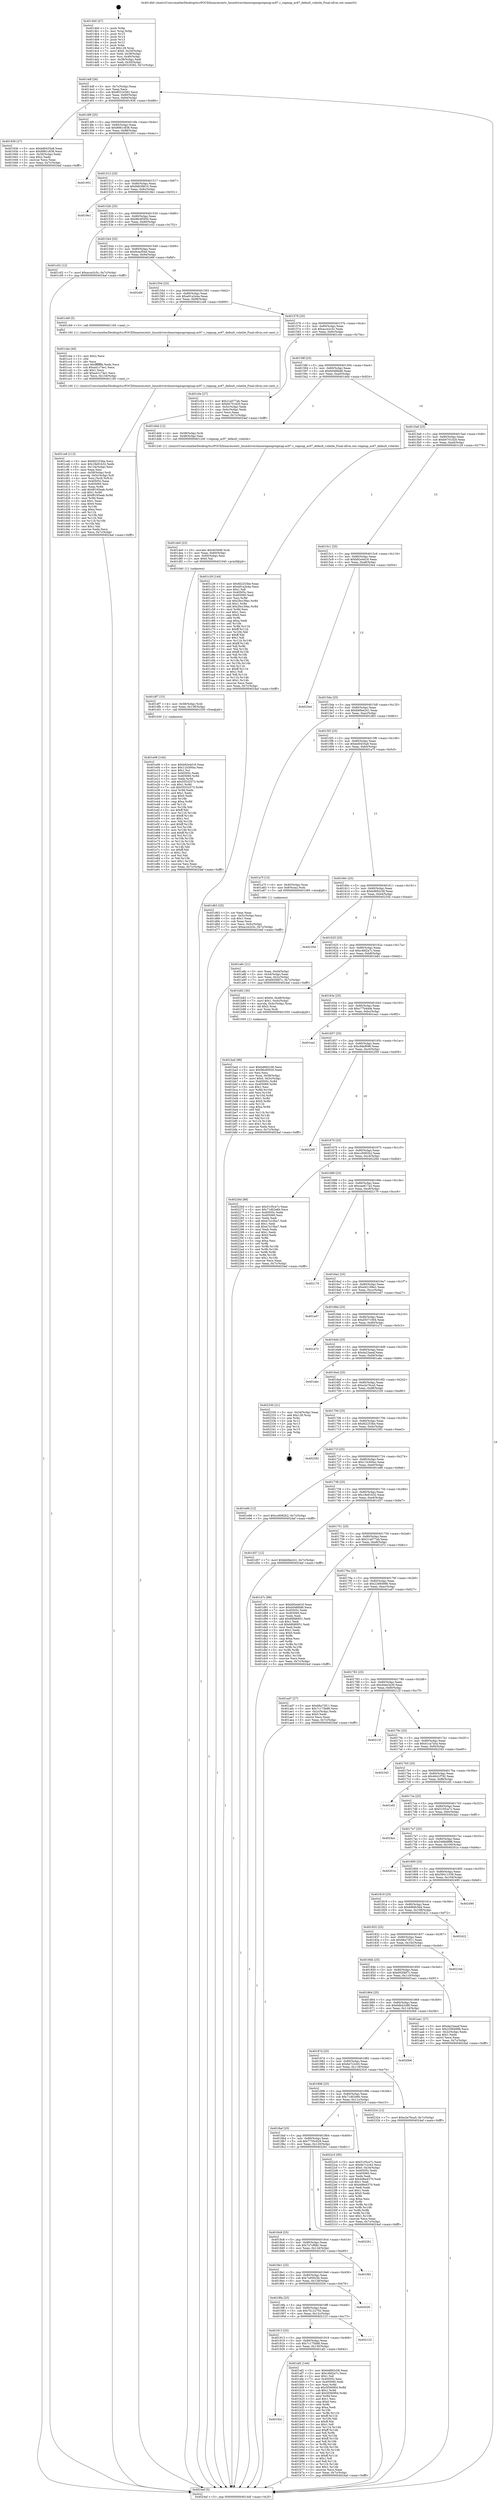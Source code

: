 digraph "0x4014b0" {
  label = "0x4014b0 (/mnt/c/Users/mathe/Desktop/tcc/POCII/binaries/extr_linuxdriversbaseregmapregmap-ac97.c_regmap_ac97_default_volatile_Final-ollvm.out::main(0))"
  labelloc = "t"
  node[shape=record]

  Entry [label="",width=0.3,height=0.3,shape=circle,fillcolor=black,style=filled]
  "0x4014df" [label="{
     0x4014df [26]\l
     | [instrs]\l
     &nbsp;&nbsp;0x4014df \<+3\>: mov -0x7c(%rbp),%eax\l
     &nbsp;&nbsp;0x4014e2 \<+2\>: mov %eax,%ecx\l
     &nbsp;&nbsp;0x4014e4 \<+6\>: sub $0x80316382,%ecx\l
     &nbsp;&nbsp;0x4014ea \<+3\>: mov %eax,-0x80(%rbp)\l
     &nbsp;&nbsp;0x4014ed \<+6\>: mov %ecx,-0x84(%rbp)\l
     &nbsp;&nbsp;0x4014f3 \<+6\>: je 0000000000401936 \<main+0x486\>\l
  }"]
  "0x401936" [label="{
     0x401936 [27]\l
     | [instrs]\l
     &nbsp;&nbsp;0x401936 \<+5\>: mov $0xbd0435a8,%eax\l
     &nbsp;&nbsp;0x40193b \<+5\>: mov $0x8981c838,%ecx\l
     &nbsp;&nbsp;0x401940 \<+3\>: mov -0x30(%rbp),%edx\l
     &nbsp;&nbsp;0x401943 \<+3\>: cmp $0x2,%edx\l
     &nbsp;&nbsp;0x401946 \<+3\>: cmovne %ecx,%eax\l
     &nbsp;&nbsp;0x401949 \<+3\>: mov %eax,-0x7c(%rbp)\l
     &nbsp;&nbsp;0x40194c \<+5\>: jmp 00000000004024af \<main+0xfff\>\l
  }"]
  "0x4014f9" [label="{
     0x4014f9 [25]\l
     | [instrs]\l
     &nbsp;&nbsp;0x4014f9 \<+5\>: jmp 00000000004014fe \<main+0x4e\>\l
     &nbsp;&nbsp;0x4014fe \<+3\>: mov -0x80(%rbp),%eax\l
     &nbsp;&nbsp;0x401501 \<+5\>: sub $0x8981c838,%eax\l
     &nbsp;&nbsp;0x401506 \<+6\>: mov %eax,-0x88(%rbp)\l
     &nbsp;&nbsp;0x40150c \<+6\>: je 0000000000401951 \<main+0x4a1\>\l
  }"]
  "0x4024af" [label="{
     0x4024af [5]\l
     | [instrs]\l
     &nbsp;&nbsp;0x4024af \<+5\>: jmp 00000000004014df \<main+0x2f\>\l
  }"]
  "0x4014b0" [label="{
     0x4014b0 [47]\l
     | [instrs]\l
     &nbsp;&nbsp;0x4014b0 \<+1\>: push %rbp\l
     &nbsp;&nbsp;0x4014b1 \<+3\>: mov %rsp,%rbp\l
     &nbsp;&nbsp;0x4014b4 \<+2\>: push %r15\l
     &nbsp;&nbsp;0x4014b6 \<+2\>: push %r14\l
     &nbsp;&nbsp;0x4014b8 \<+2\>: push %r13\l
     &nbsp;&nbsp;0x4014ba \<+2\>: push %r12\l
     &nbsp;&nbsp;0x4014bc \<+1\>: push %rbx\l
     &nbsp;&nbsp;0x4014bd \<+7\>: sub $0x128,%rsp\l
     &nbsp;&nbsp;0x4014c4 \<+7\>: movl $0x0,-0x34(%rbp)\l
     &nbsp;&nbsp;0x4014cb \<+3\>: mov %edi,-0x38(%rbp)\l
     &nbsp;&nbsp;0x4014ce \<+4\>: mov %rsi,-0x40(%rbp)\l
     &nbsp;&nbsp;0x4014d2 \<+3\>: mov -0x38(%rbp),%edi\l
     &nbsp;&nbsp;0x4014d5 \<+3\>: mov %edi,-0x30(%rbp)\l
     &nbsp;&nbsp;0x4014d8 \<+7\>: movl $0x80316382,-0x7c(%rbp)\l
  }"]
  Exit [label="",width=0.3,height=0.3,shape=circle,fillcolor=black,style=filled,peripheries=2]
  "0x401951" [label="{
     0x401951\l
  }", style=dashed]
  "0x401512" [label="{
     0x401512 [25]\l
     | [instrs]\l
     &nbsp;&nbsp;0x401512 \<+5\>: jmp 0000000000401517 \<main+0x67\>\l
     &nbsp;&nbsp;0x401517 \<+3\>: mov -0x80(%rbp),%eax\l
     &nbsp;&nbsp;0x40151a \<+5\>: sub $0x8db38610,%eax\l
     &nbsp;&nbsp;0x40151f \<+6\>: mov %eax,-0x8c(%rbp)\l
     &nbsp;&nbsp;0x401525 \<+6\>: je 00000000004019e1 \<main+0x531\>\l
  }"]
  "0x401e06" [label="{
     0x401e06 [144]\l
     | [instrs]\l
     &nbsp;&nbsp;0x401e06 \<+5\>: mov $0xb92e4d16,%eax\l
     &nbsp;&nbsp;0x401e0b \<+5\>: mov $0x11b300ac,%esi\l
     &nbsp;&nbsp;0x401e10 \<+2\>: mov $0x1,%cl\l
     &nbsp;&nbsp;0x401e12 \<+7\>: mov 0x40505c,%edx\l
     &nbsp;&nbsp;0x401e19 \<+8\>: mov 0x405060,%r8d\l
     &nbsp;&nbsp;0x401e21 \<+3\>: mov %edx,%r9d\l
     &nbsp;&nbsp;0x401e24 \<+7\>: add $0x55532573,%r9d\l
     &nbsp;&nbsp;0x401e2b \<+4\>: sub $0x1,%r9d\l
     &nbsp;&nbsp;0x401e2f \<+7\>: sub $0x55532573,%r9d\l
     &nbsp;&nbsp;0x401e36 \<+4\>: imul %r9d,%edx\l
     &nbsp;&nbsp;0x401e3a \<+3\>: and $0x1,%edx\l
     &nbsp;&nbsp;0x401e3d \<+3\>: cmp $0x0,%edx\l
     &nbsp;&nbsp;0x401e40 \<+4\>: sete %r10b\l
     &nbsp;&nbsp;0x401e44 \<+4\>: cmp $0xa,%r8d\l
     &nbsp;&nbsp;0x401e48 \<+4\>: setl %r11b\l
     &nbsp;&nbsp;0x401e4c \<+3\>: mov %r10b,%bl\l
     &nbsp;&nbsp;0x401e4f \<+3\>: xor $0xff,%bl\l
     &nbsp;&nbsp;0x401e52 \<+3\>: mov %r11b,%r14b\l
     &nbsp;&nbsp;0x401e55 \<+4\>: xor $0xff,%r14b\l
     &nbsp;&nbsp;0x401e59 \<+3\>: xor $0x1,%cl\l
     &nbsp;&nbsp;0x401e5c \<+3\>: mov %bl,%r15b\l
     &nbsp;&nbsp;0x401e5f \<+4\>: and $0xff,%r15b\l
     &nbsp;&nbsp;0x401e63 \<+3\>: and %cl,%r10b\l
     &nbsp;&nbsp;0x401e66 \<+3\>: mov %r14b,%r12b\l
     &nbsp;&nbsp;0x401e69 \<+4\>: and $0xff,%r12b\l
     &nbsp;&nbsp;0x401e6d \<+3\>: and %cl,%r11b\l
     &nbsp;&nbsp;0x401e70 \<+3\>: or %r10b,%r15b\l
     &nbsp;&nbsp;0x401e73 \<+3\>: or %r11b,%r12b\l
     &nbsp;&nbsp;0x401e76 \<+3\>: xor %r12b,%r15b\l
     &nbsp;&nbsp;0x401e79 \<+3\>: or %r14b,%bl\l
     &nbsp;&nbsp;0x401e7c \<+3\>: xor $0xff,%bl\l
     &nbsp;&nbsp;0x401e7f \<+3\>: or $0x1,%cl\l
     &nbsp;&nbsp;0x401e82 \<+2\>: and %cl,%bl\l
     &nbsp;&nbsp;0x401e84 \<+3\>: or %bl,%r15b\l
     &nbsp;&nbsp;0x401e87 \<+4\>: test $0x1,%r15b\l
     &nbsp;&nbsp;0x401e8b \<+3\>: cmovne %esi,%eax\l
     &nbsp;&nbsp;0x401e8e \<+3\>: mov %eax,-0x7c(%rbp)\l
     &nbsp;&nbsp;0x401e91 \<+5\>: jmp 00000000004024af \<main+0xfff\>\l
  }"]
  "0x4019e1" [label="{
     0x4019e1\l
  }", style=dashed]
  "0x40152b" [label="{
     0x40152b [25]\l
     | [instrs]\l
     &nbsp;&nbsp;0x40152b \<+5\>: jmp 0000000000401530 \<main+0x80\>\l
     &nbsp;&nbsp;0x401530 \<+3\>: mov -0x80(%rbp),%eax\l
     &nbsp;&nbsp;0x401533 \<+5\>: sub $0x96c85930,%eax\l
     &nbsp;&nbsp;0x401538 \<+6\>: mov %eax,-0x90(%rbp)\l
     &nbsp;&nbsp;0x40153e \<+6\>: je 0000000000401c02 \<main+0x752\>\l
  }"]
  "0x401df7" [label="{
     0x401df7 [15]\l
     | [instrs]\l
     &nbsp;&nbsp;0x401df7 \<+4\>: mov -0x58(%rbp),%rdi\l
     &nbsp;&nbsp;0x401dfb \<+6\>: mov %eax,-0x138(%rbp)\l
     &nbsp;&nbsp;0x401e01 \<+5\>: call 0000000000401030 \<free@plt\>\l
     | [calls]\l
     &nbsp;&nbsp;0x401030 \{1\} (unknown)\l
  }"]
  "0x401c02" [label="{
     0x401c02 [12]\l
     | [instrs]\l
     &nbsp;&nbsp;0x401c02 \<+7\>: movl $0xacce2c5c,-0x7c(%rbp)\l
     &nbsp;&nbsp;0x401c09 \<+5\>: jmp 00000000004024af \<main+0xfff\>\l
  }"]
  "0x401544" [label="{
     0x401544 [25]\l
     | [instrs]\l
     &nbsp;&nbsp;0x401544 \<+5\>: jmp 0000000000401549 \<main+0x99\>\l
     &nbsp;&nbsp;0x401549 \<+3\>: mov -0x80(%rbp),%eax\l
     &nbsp;&nbsp;0x40154c \<+5\>: sub $0x9cecf54d,%eax\l
     &nbsp;&nbsp;0x401551 \<+6\>: mov %eax,-0x94(%rbp)\l
     &nbsp;&nbsp;0x401557 \<+6\>: je 000000000040246f \<main+0xfbf\>\l
  }"]
  "0x401de0" [label="{
     0x401de0 [23]\l
     | [instrs]\l
     &nbsp;&nbsp;0x401de0 \<+10\>: movabs $0x4030d6,%rdi\l
     &nbsp;&nbsp;0x401dea \<+3\>: mov %eax,-0x60(%rbp)\l
     &nbsp;&nbsp;0x401ded \<+3\>: mov -0x60(%rbp),%esi\l
     &nbsp;&nbsp;0x401df0 \<+2\>: mov $0x0,%al\l
     &nbsp;&nbsp;0x401df2 \<+5\>: call 0000000000401040 \<printf@plt\>\l
     | [calls]\l
     &nbsp;&nbsp;0x401040 \{1\} (unknown)\l
  }"]
  "0x40246f" [label="{
     0x40246f\l
  }", style=dashed]
  "0x40155d" [label="{
     0x40155d [25]\l
     | [instrs]\l
     &nbsp;&nbsp;0x40155d \<+5\>: jmp 0000000000401562 \<main+0xb2\>\l
     &nbsp;&nbsp;0x401562 \<+3\>: mov -0x80(%rbp),%eax\l
     &nbsp;&nbsp;0x401565 \<+5\>: sub $0xa91a2e4a,%eax\l
     &nbsp;&nbsp;0x40156a \<+6\>: mov %eax,-0x98(%rbp)\l
     &nbsp;&nbsp;0x401570 \<+6\>: je 0000000000401cb9 \<main+0x809\>\l
  }"]
  "0x401ce6" [label="{
     0x401ce6 [113]\l
     | [instrs]\l
     &nbsp;&nbsp;0x401ce6 \<+5\>: mov $0xfd2253be,%ecx\l
     &nbsp;&nbsp;0x401ceb \<+5\>: mov $0x18e91b32,%edx\l
     &nbsp;&nbsp;0x401cf0 \<+6\>: mov -0x134(%rbp),%esi\l
     &nbsp;&nbsp;0x401cf6 \<+3\>: imul %eax,%esi\l
     &nbsp;&nbsp;0x401cf9 \<+4\>: mov -0x58(%rbp),%rdi\l
     &nbsp;&nbsp;0x401cfd \<+4\>: movslq -0x5c(%rbp),%r8\l
     &nbsp;&nbsp;0x401d01 \<+4\>: mov %esi,(%rdi,%r8,4)\l
     &nbsp;&nbsp;0x401d05 \<+7\>: mov 0x40505c,%eax\l
     &nbsp;&nbsp;0x401d0c \<+7\>: mov 0x405060,%esi\l
     &nbsp;&nbsp;0x401d13 \<+3\>: mov %eax,%r9d\l
     &nbsp;&nbsp;0x401d16 \<+7\>: add $0xf6165eab,%r9d\l
     &nbsp;&nbsp;0x401d1d \<+4\>: sub $0x1,%r9d\l
     &nbsp;&nbsp;0x401d21 \<+7\>: sub $0xf6165eab,%r9d\l
     &nbsp;&nbsp;0x401d28 \<+4\>: imul %r9d,%eax\l
     &nbsp;&nbsp;0x401d2c \<+3\>: and $0x1,%eax\l
     &nbsp;&nbsp;0x401d2f \<+3\>: cmp $0x0,%eax\l
     &nbsp;&nbsp;0x401d32 \<+4\>: sete %r10b\l
     &nbsp;&nbsp;0x401d36 \<+3\>: cmp $0xa,%esi\l
     &nbsp;&nbsp;0x401d39 \<+4\>: setl %r11b\l
     &nbsp;&nbsp;0x401d3d \<+3\>: mov %r10b,%bl\l
     &nbsp;&nbsp;0x401d40 \<+3\>: and %r11b,%bl\l
     &nbsp;&nbsp;0x401d43 \<+3\>: xor %r11b,%r10b\l
     &nbsp;&nbsp;0x401d46 \<+3\>: or %r10b,%bl\l
     &nbsp;&nbsp;0x401d49 \<+3\>: test $0x1,%bl\l
     &nbsp;&nbsp;0x401d4c \<+3\>: cmovne %edx,%ecx\l
     &nbsp;&nbsp;0x401d4f \<+3\>: mov %ecx,-0x7c(%rbp)\l
     &nbsp;&nbsp;0x401d52 \<+5\>: jmp 00000000004024af \<main+0xfff\>\l
  }"]
  "0x401cb9" [label="{
     0x401cb9 [5]\l
     | [instrs]\l
     &nbsp;&nbsp;0x401cb9 \<+5\>: call 0000000000401160 \<next_i\>\l
     | [calls]\l
     &nbsp;&nbsp;0x401160 \{1\} (/mnt/c/Users/mathe/Desktop/tcc/POCII/binaries/extr_linuxdriversbaseregmapregmap-ac97.c_regmap_ac97_default_volatile_Final-ollvm.out::next_i)\l
  }"]
  "0x401576" [label="{
     0x401576 [25]\l
     | [instrs]\l
     &nbsp;&nbsp;0x401576 \<+5\>: jmp 000000000040157b \<main+0xcb\>\l
     &nbsp;&nbsp;0x40157b \<+3\>: mov -0x80(%rbp),%eax\l
     &nbsp;&nbsp;0x40157e \<+5\>: sub $0xacce2c5c,%eax\l
     &nbsp;&nbsp;0x401583 \<+6\>: mov %eax,-0x9c(%rbp)\l
     &nbsp;&nbsp;0x401589 \<+6\>: je 0000000000401c0e \<main+0x75e\>\l
  }"]
  "0x401cbe" [label="{
     0x401cbe [40]\l
     | [instrs]\l
     &nbsp;&nbsp;0x401cbe \<+5\>: mov $0x2,%ecx\l
     &nbsp;&nbsp;0x401cc3 \<+1\>: cltd\l
     &nbsp;&nbsp;0x401cc4 \<+2\>: idiv %ecx\l
     &nbsp;&nbsp;0x401cc6 \<+6\>: imul $0xfffffffe,%edx,%ecx\l
     &nbsp;&nbsp;0x401ccc \<+6\>: sub $0xa41c74e1,%ecx\l
     &nbsp;&nbsp;0x401cd2 \<+3\>: add $0x1,%ecx\l
     &nbsp;&nbsp;0x401cd5 \<+6\>: add $0xa41c74e1,%ecx\l
     &nbsp;&nbsp;0x401cdb \<+6\>: mov %ecx,-0x134(%rbp)\l
     &nbsp;&nbsp;0x401ce1 \<+5\>: call 0000000000401160 \<next_i\>\l
     | [calls]\l
     &nbsp;&nbsp;0x401160 \{1\} (/mnt/c/Users/mathe/Desktop/tcc/POCII/binaries/extr_linuxdriversbaseregmapregmap-ac97.c_regmap_ac97_default_volatile_Final-ollvm.out::next_i)\l
  }"]
  "0x401c0e" [label="{
     0x401c0e [27]\l
     | [instrs]\l
     &nbsp;&nbsp;0x401c0e \<+5\>: mov $0x21a077ab,%eax\l
     &nbsp;&nbsp;0x401c13 \<+5\>: mov $0xb6701d20,%ecx\l
     &nbsp;&nbsp;0x401c18 \<+3\>: mov -0x5c(%rbp),%edx\l
     &nbsp;&nbsp;0x401c1b \<+3\>: cmp -0x4c(%rbp),%edx\l
     &nbsp;&nbsp;0x401c1e \<+3\>: cmovl %ecx,%eax\l
     &nbsp;&nbsp;0x401c21 \<+3\>: mov %eax,-0x7c(%rbp)\l
     &nbsp;&nbsp;0x401c24 \<+5\>: jmp 00000000004024af \<main+0xfff\>\l
  }"]
  "0x40158f" [label="{
     0x40158f [25]\l
     | [instrs]\l
     &nbsp;&nbsp;0x40158f \<+5\>: jmp 0000000000401594 \<main+0xe4\>\l
     &nbsp;&nbsp;0x401594 \<+3\>: mov -0x80(%rbp),%eax\l
     &nbsp;&nbsp;0x401597 \<+5\>: sub $0xb048fdd6,%eax\l
     &nbsp;&nbsp;0x40159c \<+6\>: mov %eax,-0xa0(%rbp)\l
     &nbsp;&nbsp;0x4015a2 \<+6\>: je 0000000000401dd4 \<main+0x924\>\l
  }"]
  "0x401ba0" [label="{
     0x401ba0 [98]\l
     | [instrs]\l
     &nbsp;&nbsp;0x401ba0 \<+5\>: mov $0xbd692c58,%ecx\l
     &nbsp;&nbsp;0x401ba5 \<+5\>: mov $0x96c85930,%edx\l
     &nbsp;&nbsp;0x401baa \<+2\>: xor %esi,%esi\l
     &nbsp;&nbsp;0x401bac \<+4\>: mov %rax,-0x58(%rbp)\l
     &nbsp;&nbsp;0x401bb0 \<+7\>: movl $0x0,-0x5c(%rbp)\l
     &nbsp;&nbsp;0x401bb7 \<+8\>: mov 0x40505c,%r8d\l
     &nbsp;&nbsp;0x401bbf \<+8\>: mov 0x405060,%r9d\l
     &nbsp;&nbsp;0x401bc7 \<+3\>: sub $0x1,%esi\l
     &nbsp;&nbsp;0x401bca \<+3\>: mov %r8d,%r10d\l
     &nbsp;&nbsp;0x401bcd \<+3\>: add %esi,%r10d\l
     &nbsp;&nbsp;0x401bd0 \<+4\>: imul %r10d,%r8d\l
     &nbsp;&nbsp;0x401bd4 \<+4\>: and $0x1,%r8d\l
     &nbsp;&nbsp;0x401bd8 \<+4\>: cmp $0x0,%r8d\l
     &nbsp;&nbsp;0x401bdc \<+4\>: sete %r11b\l
     &nbsp;&nbsp;0x401be0 \<+4\>: cmp $0xa,%r9d\l
     &nbsp;&nbsp;0x401be4 \<+3\>: setl %bl\l
     &nbsp;&nbsp;0x401be7 \<+3\>: mov %r11b,%r14b\l
     &nbsp;&nbsp;0x401bea \<+3\>: and %bl,%r14b\l
     &nbsp;&nbsp;0x401bed \<+3\>: xor %bl,%r11b\l
     &nbsp;&nbsp;0x401bf0 \<+3\>: or %r11b,%r14b\l
     &nbsp;&nbsp;0x401bf3 \<+4\>: test $0x1,%r14b\l
     &nbsp;&nbsp;0x401bf7 \<+3\>: cmovne %edx,%ecx\l
     &nbsp;&nbsp;0x401bfa \<+3\>: mov %ecx,-0x7c(%rbp)\l
     &nbsp;&nbsp;0x401bfd \<+5\>: jmp 00000000004024af \<main+0xfff\>\l
  }"]
  "0x401dd4" [label="{
     0x401dd4 [12]\l
     | [instrs]\l
     &nbsp;&nbsp;0x401dd4 \<+4\>: mov -0x58(%rbp),%rdi\l
     &nbsp;&nbsp;0x401dd8 \<+3\>: mov -0x48(%rbp),%esi\l
     &nbsp;&nbsp;0x401ddb \<+5\>: call 0000000000401240 \<regmap_ac97_default_volatile\>\l
     | [calls]\l
     &nbsp;&nbsp;0x401240 \{1\} (/mnt/c/Users/mathe/Desktop/tcc/POCII/binaries/extr_linuxdriversbaseregmapregmap-ac97.c_regmap_ac97_default_volatile_Final-ollvm.out::regmap_ac97_default_volatile)\l
  }"]
  "0x4015a8" [label="{
     0x4015a8 [25]\l
     | [instrs]\l
     &nbsp;&nbsp;0x4015a8 \<+5\>: jmp 00000000004015ad \<main+0xfd\>\l
     &nbsp;&nbsp;0x4015ad \<+3\>: mov -0x80(%rbp),%eax\l
     &nbsp;&nbsp;0x4015b0 \<+5\>: sub $0xb6701d20,%eax\l
     &nbsp;&nbsp;0x4015b5 \<+6\>: mov %eax,-0xa4(%rbp)\l
     &nbsp;&nbsp;0x4015bb \<+6\>: je 0000000000401c29 \<main+0x779\>\l
  }"]
  "0x40192c" [label="{
     0x40192c\l
  }", style=dashed]
  "0x401c29" [label="{
     0x401c29 [144]\l
     | [instrs]\l
     &nbsp;&nbsp;0x401c29 \<+5\>: mov $0xfd2253be,%eax\l
     &nbsp;&nbsp;0x401c2e \<+5\>: mov $0xa91a2e4a,%ecx\l
     &nbsp;&nbsp;0x401c33 \<+2\>: mov $0x1,%dl\l
     &nbsp;&nbsp;0x401c35 \<+7\>: mov 0x40505c,%esi\l
     &nbsp;&nbsp;0x401c3c \<+7\>: mov 0x405060,%edi\l
     &nbsp;&nbsp;0x401c43 \<+3\>: mov %esi,%r8d\l
     &nbsp;&nbsp;0x401c46 \<+7\>: sub $0x29cc39ac,%r8d\l
     &nbsp;&nbsp;0x401c4d \<+4\>: sub $0x1,%r8d\l
     &nbsp;&nbsp;0x401c51 \<+7\>: add $0x29cc39ac,%r8d\l
     &nbsp;&nbsp;0x401c58 \<+4\>: imul %r8d,%esi\l
     &nbsp;&nbsp;0x401c5c \<+3\>: and $0x1,%esi\l
     &nbsp;&nbsp;0x401c5f \<+3\>: cmp $0x0,%esi\l
     &nbsp;&nbsp;0x401c62 \<+4\>: sete %r9b\l
     &nbsp;&nbsp;0x401c66 \<+3\>: cmp $0xa,%edi\l
     &nbsp;&nbsp;0x401c69 \<+4\>: setl %r10b\l
     &nbsp;&nbsp;0x401c6d \<+3\>: mov %r9b,%r11b\l
     &nbsp;&nbsp;0x401c70 \<+4\>: xor $0xff,%r11b\l
     &nbsp;&nbsp;0x401c74 \<+3\>: mov %r10b,%bl\l
     &nbsp;&nbsp;0x401c77 \<+3\>: xor $0xff,%bl\l
     &nbsp;&nbsp;0x401c7a \<+3\>: xor $0x1,%dl\l
     &nbsp;&nbsp;0x401c7d \<+3\>: mov %r11b,%r14b\l
     &nbsp;&nbsp;0x401c80 \<+4\>: and $0xff,%r14b\l
     &nbsp;&nbsp;0x401c84 \<+3\>: and %dl,%r9b\l
     &nbsp;&nbsp;0x401c87 \<+3\>: mov %bl,%r15b\l
     &nbsp;&nbsp;0x401c8a \<+4\>: and $0xff,%r15b\l
     &nbsp;&nbsp;0x401c8e \<+3\>: and %dl,%r10b\l
     &nbsp;&nbsp;0x401c91 \<+3\>: or %r9b,%r14b\l
     &nbsp;&nbsp;0x401c94 \<+3\>: or %r10b,%r15b\l
     &nbsp;&nbsp;0x401c97 \<+3\>: xor %r15b,%r14b\l
     &nbsp;&nbsp;0x401c9a \<+3\>: or %bl,%r11b\l
     &nbsp;&nbsp;0x401c9d \<+4\>: xor $0xff,%r11b\l
     &nbsp;&nbsp;0x401ca1 \<+3\>: or $0x1,%dl\l
     &nbsp;&nbsp;0x401ca4 \<+3\>: and %dl,%r11b\l
     &nbsp;&nbsp;0x401ca7 \<+3\>: or %r11b,%r14b\l
     &nbsp;&nbsp;0x401caa \<+4\>: test $0x1,%r14b\l
     &nbsp;&nbsp;0x401cae \<+3\>: cmovne %ecx,%eax\l
     &nbsp;&nbsp;0x401cb1 \<+3\>: mov %eax,-0x7c(%rbp)\l
     &nbsp;&nbsp;0x401cb4 \<+5\>: jmp 00000000004024af \<main+0xfff\>\l
  }"]
  "0x4015c1" [label="{
     0x4015c1 [25]\l
     | [instrs]\l
     &nbsp;&nbsp;0x4015c1 \<+5\>: jmp 00000000004015c6 \<main+0x116\>\l
     &nbsp;&nbsp;0x4015c6 \<+3\>: mov -0x80(%rbp),%eax\l
     &nbsp;&nbsp;0x4015c9 \<+5\>: sub $0xb92e4d16,%eax\l
     &nbsp;&nbsp;0x4015ce \<+6\>: mov %eax,-0xa8(%rbp)\l
     &nbsp;&nbsp;0x4015d4 \<+6\>: je 00000000004023e4 \<main+0xf34\>\l
  }"]
  "0x401af2" [label="{
     0x401af2 [144]\l
     | [instrs]\l
     &nbsp;&nbsp;0x401af2 \<+5\>: mov $0xbd692c58,%eax\l
     &nbsp;&nbsp;0x401af7 \<+5\>: mov $0xc4fd2a7c,%ecx\l
     &nbsp;&nbsp;0x401afc \<+2\>: mov $0x1,%dl\l
     &nbsp;&nbsp;0x401afe \<+7\>: mov 0x40505c,%esi\l
     &nbsp;&nbsp;0x401b05 \<+7\>: mov 0x405060,%edi\l
     &nbsp;&nbsp;0x401b0c \<+3\>: mov %esi,%r8d\l
     &nbsp;&nbsp;0x401b0f \<+7\>: sub $0x5f360f04,%r8d\l
     &nbsp;&nbsp;0x401b16 \<+4\>: sub $0x1,%r8d\l
     &nbsp;&nbsp;0x401b1a \<+7\>: add $0x5f360f04,%r8d\l
     &nbsp;&nbsp;0x401b21 \<+4\>: imul %r8d,%esi\l
     &nbsp;&nbsp;0x401b25 \<+3\>: and $0x1,%esi\l
     &nbsp;&nbsp;0x401b28 \<+3\>: cmp $0x0,%esi\l
     &nbsp;&nbsp;0x401b2b \<+4\>: sete %r9b\l
     &nbsp;&nbsp;0x401b2f \<+3\>: cmp $0xa,%edi\l
     &nbsp;&nbsp;0x401b32 \<+4\>: setl %r10b\l
     &nbsp;&nbsp;0x401b36 \<+3\>: mov %r9b,%r11b\l
     &nbsp;&nbsp;0x401b39 \<+4\>: xor $0xff,%r11b\l
     &nbsp;&nbsp;0x401b3d \<+3\>: mov %r10b,%bl\l
     &nbsp;&nbsp;0x401b40 \<+3\>: xor $0xff,%bl\l
     &nbsp;&nbsp;0x401b43 \<+3\>: xor $0x1,%dl\l
     &nbsp;&nbsp;0x401b46 \<+3\>: mov %r11b,%r14b\l
     &nbsp;&nbsp;0x401b49 \<+4\>: and $0xff,%r14b\l
     &nbsp;&nbsp;0x401b4d \<+3\>: and %dl,%r9b\l
     &nbsp;&nbsp;0x401b50 \<+3\>: mov %bl,%r15b\l
     &nbsp;&nbsp;0x401b53 \<+4\>: and $0xff,%r15b\l
     &nbsp;&nbsp;0x401b57 \<+3\>: and %dl,%r10b\l
     &nbsp;&nbsp;0x401b5a \<+3\>: or %r9b,%r14b\l
     &nbsp;&nbsp;0x401b5d \<+3\>: or %r10b,%r15b\l
     &nbsp;&nbsp;0x401b60 \<+3\>: xor %r15b,%r14b\l
     &nbsp;&nbsp;0x401b63 \<+3\>: or %bl,%r11b\l
     &nbsp;&nbsp;0x401b66 \<+4\>: xor $0xff,%r11b\l
     &nbsp;&nbsp;0x401b6a \<+3\>: or $0x1,%dl\l
     &nbsp;&nbsp;0x401b6d \<+3\>: and %dl,%r11b\l
     &nbsp;&nbsp;0x401b70 \<+3\>: or %r11b,%r14b\l
     &nbsp;&nbsp;0x401b73 \<+4\>: test $0x1,%r14b\l
     &nbsp;&nbsp;0x401b77 \<+3\>: cmovne %ecx,%eax\l
     &nbsp;&nbsp;0x401b7a \<+3\>: mov %eax,-0x7c(%rbp)\l
     &nbsp;&nbsp;0x401b7d \<+5\>: jmp 00000000004024af \<main+0xfff\>\l
  }"]
  "0x4023e4" [label="{
     0x4023e4\l
  }", style=dashed]
  "0x4015da" [label="{
     0x4015da [25]\l
     | [instrs]\l
     &nbsp;&nbsp;0x4015da \<+5\>: jmp 00000000004015df \<main+0x12f\>\l
     &nbsp;&nbsp;0x4015df \<+3\>: mov -0x80(%rbp),%eax\l
     &nbsp;&nbsp;0x4015e2 \<+5\>: sub $0xbb0be241,%eax\l
     &nbsp;&nbsp;0x4015e7 \<+6\>: mov %eax,-0xac(%rbp)\l
     &nbsp;&nbsp;0x4015ed \<+6\>: je 0000000000401d63 \<main+0x8b3\>\l
  }"]
  "0x401913" [label="{
     0x401913 [25]\l
     | [instrs]\l
     &nbsp;&nbsp;0x401913 \<+5\>: jmp 0000000000401918 \<main+0x468\>\l
     &nbsp;&nbsp;0x401918 \<+3\>: mov -0x80(%rbp),%eax\l
     &nbsp;&nbsp;0x40191b \<+5\>: sub $0x7c175b88,%eax\l
     &nbsp;&nbsp;0x401920 \<+6\>: mov %eax,-0x130(%rbp)\l
     &nbsp;&nbsp;0x401926 \<+6\>: je 0000000000401af2 \<main+0x642\>\l
  }"]
  "0x401d63" [label="{
     0x401d63 [25]\l
     | [instrs]\l
     &nbsp;&nbsp;0x401d63 \<+2\>: xor %eax,%eax\l
     &nbsp;&nbsp;0x401d65 \<+3\>: mov -0x5c(%rbp),%ecx\l
     &nbsp;&nbsp;0x401d68 \<+3\>: sub $0x1,%eax\l
     &nbsp;&nbsp;0x401d6b \<+2\>: sub %eax,%ecx\l
     &nbsp;&nbsp;0x401d6d \<+3\>: mov %ecx,-0x5c(%rbp)\l
     &nbsp;&nbsp;0x401d70 \<+7\>: movl $0xacce2c5c,-0x7c(%rbp)\l
     &nbsp;&nbsp;0x401d77 \<+5\>: jmp 00000000004024af \<main+0xfff\>\l
  }"]
  "0x4015f3" [label="{
     0x4015f3 [25]\l
     | [instrs]\l
     &nbsp;&nbsp;0x4015f3 \<+5\>: jmp 00000000004015f8 \<main+0x148\>\l
     &nbsp;&nbsp;0x4015f8 \<+3\>: mov -0x80(%rbp),%eax\l
     &nbsp;&nbsp;0x4015fb \<+5\>: sub $0xbd0435a8,%eax\l
     &nbsp;&nbsp;0x401600 \<+6\>: mov %eax,-0xb0(%rbp)\l
     &nbsp;&nbsp;0x401606 \<+6\>: je 0000000000401a7f \<main+0x5cf\>\l
  }"]
  "0x402123" [label="{
     0x402123\l
  }", style=dashed]
  "0x401a7f" [label="{
     0x401a7f [13]\l
     | [instrs]\l
     &nbsp;&nbsp;0x401a7f \<+4\>: mov -0x40(%rbp),%rax\l
     &nbsp;&nbsp;0x401a83 \<+4\>: mov 0x8(%rax),%rdi\l
     &nbsp;&nbsp;0x401a87 \<+5\>: call 0000000000401060 \<atoi@plt\>\l
     | [calls]\l
     &nbsp;&nbsp;0x401060 \{1\} (unknown)\l
  }"]
  "0x40160c" [label="{
     0x40160c [25]\l
     | [instrs]\l
     &nbsp;&nbsp;0x40160c \<+5\>: jmp 0000000000401611 \<main+0x161\>\l
     &nbsp;&nbsp;0x401611 \<+3\>: mov -0x80(%rbp),%eax\l
     &nbsp;&nbsp;0x401614 \<+5\>: sub $0xbd692c58,%eax\l
     &nbsp;&nbsp;0x401619 \<+6\>: mov %eax,-0xb4(%rbp)\l
     &nbsp;&nbsp;0x40161f \<+6\>: je 000000000040235d \<main+0xead\>\l
  }"]
  "0x401a8c" [label="{
     0x401a8c [21]\l
     | [instrs]\l
     &nbsp;&nbsp;0x401a8c \<+3\>: mov %eax,-0x44(%rbp)\l
     &nbsp;&nbsp;0x401a8f \<+3\>: mov -0x44(%rbp),%eax\l
     &nbsp;&nbsp;0x401a92 \<+3\>: mov %eax,-0x2c(%rbp)\l
     &nbsp;&nbsp;0x401a95 \<+7\>: movl $0x692f487c,-0x7c(%rbp)\l
     &nbsp;&nbsp;0x401a9c \<+5\>: jmp 00000000004024af \<main+0xfff\>\l
  }"]
  "0x4018fa" [label="{
     0x4018fa [25]\l
     | [instrs]\l
     &nbsp;&nbsp;0x4018fa \<+5\>: jmp 00000000004018ff \<main+0x44f\>\l
     &nbsp;&nbsp;0x4018ff \<+3\>: mov -0x80(%rbp),%eax\l
     &nbsp;&nbsp;0x401902 \<+5\>: sub $0x7b122762,%eax\l
     &nbsp;&nbsp;0x401907 \<+6\>: mov %eax,-0x12c(%rbp)\l
     &nbsp;&nbsp;0x40190d \<+6\>: je 0000000000402123 \<main+0xc73\>\l
  }"]
  "0x40235d" [label="{
     0x40235d\l
  }", style=dashed]
  "0x401625" [label="{
     0x401625 [25]\l
     | [instrs]\l
     &nbsp;&nbsp;0x401625 \<+5\>: jmp 000000000040162a \<main+0x17a\>\l
     &nbsp;&nbsp;0x40162a \<+3\>: mov -0x80(%rbp),%eax\l
     &nbsp;&nbsp;0x40162d \<+5\>: sub $0xc4fd2a7c,%eax\l
     &nbsp;&nbsp;0x401632 \<+6\>: mov %eax,-0xb8(%rbp)\l
     &nbsp;&nbsp;0x401638 \<+6\>: je 0000000000401b82 \<main+0x6d2\>\l
  }"]
  "0x402026" [label="{
     0x402026\l
  }", style=dashed]
  "0x401b82" [label="{
     0x401b82 [30]\l
     | [instrs]\l
     &nbsp;&nbsp;0x401b82 \<+7\>: movl $0x64,-0x48(%rbp)\l
     &nbsp;&nbsp;0x401b89 \<+7\>: movl $0x1,-0x4c(%rbp)\l
     &nbsp;&nbsp;0x401b90 \<+4\>: movslq -0x4c(%rbp),%rax\l
     &nbsp;&nbsp;0x401b94 \<+4\>: shl $0x2,%rax\l
     &nbsp;&nbsp;0x401b98 \<+3\>: mov %rax,%rdi\l
     &nbsp;&nbsp;0x401b9b \<+5\>: call 0000000000401050 \<malloc@plt\>\l
     | [calls]\l
     &nbsp;&nbsp;0x401050 \{1\} (unknown)\l
  }"]
  "0x40163e" [label="{
     0x40163e [25]\l
     | [instrs]\l
     &nbsp;&nbsp;0x40163e \<+5\>: jmp 0000000000401643 \<main+0x193\>\l
     &nbsp;&nbsp;0x401643 \<+3\>: mov -0x80(%rbp),%eax\l
     &nbsp;&nbsp;0x401646 \<+5\>: sub $0xc77b44de,%eax\l
     &nbsp;&nbsp;0x40164b \<+6\>: mov %eax,-0xbc(%rbp)\l
     &nbsp;&nbsp;0x401651 \<+6\>: je 0000000000401ea2 \<main+0x9f2\>\l
  }"]
  "0x4018e1" [label="{
     0x4018e1 [25]\l
     | [instrs]\l
     &nbsp;&nbsp;0x4018e1 \<+5\>: jmp 00000000004018e6 \<main+0x436\>\l
     &nbsp;&nbsp;0x4018e6 \<+3\>: mov -0x80(%rbp),%eax\l
     &nbsp;&nbsp;0x4018e9 \<+5\>: sub $0x7a956c5b,%eax\l
     &nbsp;&nbsp;0x4018ee \<+6\>: mov %eax,-0x128(%rbp)\l
     &nbsp;&nbsp;0x4018f4 \<+6\>: je 0000000000402026 \<main+0xb76\>\l
  }"]
  "0x401ea2" [label="{
     0x401ea2\l
  }", style=dashed]
  "0x401657" [label="{
     0x401657 [25]\l
     | [instrs]\l
     &nbsp;&nbsp;0x401657 \<+5\>: jmp 000000000040165c \<main+0x1ac\>\l
     &nbsp;&nbsp;0x40165c \<+3\>: mov -0x80(%rbp),%eax\l
     &nbsp;&nbsp;0x40165f \<+5\>: sub $0xc9def096,%eax\l
     &nbsp;&nbsp;0x401664 \<+6\>: mov %eax,-0xc0(%rbp)\l
     &nbsp;&nbsp;0x40166a \<+6\>: je 0000000000402209 \<main+0xd59\>\l
  }"]
  "0x401f45" [label="{
     0x401f45\l
  }", style=dashed]
  "0x402209" [label="{
     0x402209\l
  }", style=dashed]
  "0x401670" [label="{
     0x401670 [25]\l
     | [instrs]\l
     &nbsp;&nbsp;0x401670 \<+5\>: jmp 0000000000401675 \<main+0x1c5\>\l
     &nbsp;&nbsp;0x401675 \<+3\>: mov -0x80(%rbp),%eax\l
     &nbsp;&nbsp;0x401678 \<+5\>: sub $0xcc6082b2,%eax\l
     &nbsp;&nbsp;0x40167d \<+6\>: mov %eax,-0xc4(%rbp)\l
     &nbsp;&nbsp;0x401683 \<+6\>: je 000000000040226d \<main+0xdbd\>\l
  }"]
  "0x4018c8" [label="{
     0x4018c8 [25]\l
     | [instrs]\l
     &nbsp;&nbsp;0x4018c8 \<+5\>: jmp 00000000004018cd \<main+0x41d\>\l
     &nbsp;&nbsp;0x4018cd \<+3\>: mov -0x80(%rbp),%eax\l
     &nbsp;&nbsp;0x4018d0 \<+5\>: sub $0x7a7cf68c,%eax\l
     &nbsp;&nbsp;0x4018d5 \<+6\>: mov %eax,-0x124(%rbp)\l
     &nbsp;&nbsp;0x4018db \<+6\>: je 0000000000401f45 \<main+0xa95\>\l
  }"]
  "0x40226d" [label="{
     0x40226d [88]\l
     | [instrs]\l
     &nbsp;&nbsp;0x40226d \<+5\>: mov $0x5105ce7c,%eax\l
     &nbsp;&nbsp;0x402272 \<+5\>: mov $0x71d02e6b,%ecx\l
     &nbsp;&nbsp;0x402277 \<+7\>: mov 0x40505c,%edx\l
     &nbsp;&nbsp;0x40227e \<+7\>: mov 0x405060,%esi\l
     &nbsp;&nbsp;0x402285 \<+2\>: mov %edx,%edi\l
     &nbsp;&nbsp;0x402287 \<+6\>: add $0xe7e10ba7,%edi\l
     &nbsp;&nbsp;0x40228d \<+3\>: sub $0x1,%edi\l
     &nbsp;&nbsp;0x402290 \<+6\>: sub $0xe7e10ba7,%edi\l
     &nbsp;&nbsp;0x402296 \<+3\>: imul %edi,%edx\l
     &nbsp;&nbsp;0x402299 \<+3\>: and $0x1,%edx\l
     &nbsp;&nbsp;0x40229c \<+3\>: cmp $0x0,%edx\l
     &nbsp;&nbsp;0x40229f \<+4\>: sete %r8b\l
     &nbsp;&nbsp;0x4022a3 \<+3\>: cmp $0xa,%esi\l
     &nbsp;&nbsp;0x4022a6 \<+4\>: setl %r9b\l
     &nbsp;&nbsp;0x4022aa \<+3\>: mov %r8b,%r10b\l
     &nbsp;&nbsp;0x4022ad \<+3\>: and %r9b,%r10b\l
     &nbsp;&nbsp;0x4022b0 \<+3\>: xor %r9b,%r8b\l
     &nbsp;&nbsp;0x4022b3 \<+3\>: or %r8b,%r10b\l
     &nbsp;&nbsp;0x4022b6 \<+4\>: test $0x1,%r10b\l
     &nbsp;&nbsp;0x4022ba \<+3\>: cmovne %ecx,%eax\l
     &nbsp;&nbsp;0x4022bd \<+3\>: mov %eax,-0x7c(%rbp)\l
     &nbsp;&nbsp;0x4022c0 \<+5\>: jmp 00000000004024af \<main+0xfff\>\l
  }"]
  "0x401689" [label="{
     0x401689 [25]\l
     | [instrs]\l
     &nbsp;&nbsp;0x401689 \<+5\>: jmp 000000000040168e \<main+0x1de\>\l
     &nbsp;&nbsp;0x40168e \<+3\>: mov -0x80(%rbp),%eax\l
     &nbsp;&nbsp;0x401691 \<+5\>: sub $0xcee917a3,%eax\l
     &nbsp;&nbsp;0x401696 \<+6\>: mov %eax,-0xc8(%rbp)\l
     &nbsp;&nbsp;0x40169c \<+6\>: je 0000000000402179 \<main+0xcc9\>\l
  }"]
  "0x402261" [label="{
     0x402261\l
  }", style=dashed]
  "0x402179" [label="{
     0x402179\l
  }", style=dashed]
  "0x4016a2" [label="{
     0x4016a2 [25]\l
     | [instrs]\l
     &nbsp;&nbsp;0x4016a2 \<+5\>: jmp 00000000004016a7 \<main+0x1f7\>\l
     &nbsp;&nbsp;0x4016a7 \<+3\>: mov -0x80(%rbp),%eax\l
     &nbsp;&nbsp;0x4016aa \<+5\>: sub $0xd42188e1,%eax\l
     &nbsp;&nbsp;0x4016af \<+6\>: mov %eax,-0xcc(%rbp)\l
     &nbsp;&nbsp;0x4016b5 \<+6\>: je 0000000000401ed7 \<main+0xa27\>\l
  }"]
  "0x4018af" [label="{
     0x4018af [25]\l
     | [instrs]\l
     &nbsp;&nbsp;0x4018af \<+5\>: jmp 00000000004018b4 \<main+0x404\>\l
     &nbsp;&nbsp;0x4018b4 \<+3\>: mov -0x80(%rbp),%eax\l
     &nbsp;&nbsp;0x4018b7 \<+5\>: sub $0x7755c629,%eax\l
     &nbsp;&nbsp;0x4018bc \<+6\>: mov %eax,-0x120(%rbp)\l
     &nbsp;&nbsp;0x4018c2 \<+6\>: je 0000000000402261 \<main+0xdb1\>\l
  }"]
  "0x401ed7" [label="{
     0x401ed7\l
  }", style=dashed]
  "0x4016bb" [label="{
     0x4016bb [25]\l
     | [instrs]\l
     &nbsp;&nbsp;0x4016bb \<+5\>: jmp 00000000004016c0 \<main+0x210\>\l
     &nbsp;&nbsp;0x4016c0 \<+3\>: mov -0x80(%rbp),%eax\l
     &nbsp;&nbsp;0x4016c3 \<+5\>: sub $0xd5071004,%eax\l
     &nbsp;&nbsp;0x4016c8 \<+6\>: mov %eax,-0xd0(%rbp)\l
     &nbsp;&nbsp;0x4016ce \<+6\>: je 0000000000401a73 \<main+0x5c3\>\l
  }"]
  "0x4022c5" [label="{
     0x4022c5 [95]\l
     | [instrs]\l
     &nbsp;&nbsp;0x4022c5 \<+5\>: mov $0x5105ce7c,%eax\l
     &nbsp;&nbsp;0x4022ca \<+5\>: mov $0x6e7c2c63,%ecx\l
     &nbsp;&nbsp;0x4022cf \<+7\>: movl $0x0,-0x34(%rbp)\l
     &nbsp;&nbsp;0x4022d6 \<+7\>: mov 0x40505c,%edx\l
     &nbsp;&nbsp;0x4022dd \<+7\>: mov 0x405060,%esi\l
     &nbsp;&nbsp;0x4022e4 \<+2\>: mov %edx,%edi\l
     &nbsp;&nbsp;0x4022e6 \<+6\>: add $0x4d6e4370,%edi\l
     &nbsp;&nbsp;0x4022ec \<+3\>: sub $0x1,%edi\l
     &nbsp;&nbsp;0x4022ef \<+6\>: sub $0x4d6e4370,%edi\l
     &nbsp;&nbsp;0x4022f5 \<+3\>: imul %edi,%edx\l
     &nbsp;&nbsp;0x4022f8 \<+3\>: and $0x1,%edx\l
     &nbsp;&nbsp;0x4022fb \<+3\>: cmp $0x0,%edx\l
     &nbsp;&nbsp;0x4022fe \<+4\>: sete %r8b\l
     &nbsp;&nbsp;0x402302 \<+3\>: cmp $0xa,%esi\l
     &nbsp;&nbsp;0x402305 \<+4\>: setl %r9b\l
     &nbsp;&nbsp;0x402309 \<+3\>: mov %r8b,%r10b\l
     &nbsp;&nbsp;0x40230c \<+3\>: and %r9b,%r10b\l
     &nbsp;&nbsp;0x40230f \<+3\>: xor %r9b,%r8b\l
     &nbsp;&nbsp;0x402312 \<+3\>: or %r8b,%r10b\l
     &nbsp;&nbsp;0x402315 \<+4\>: test $0x1,%r10b\l
     &nbsp;&nbsp;0x402319 \<+3\>: cmovne %ecx,%eax\l
     &nbsp;&nbsp;0x40231c \<+3\>: mov %eax,-0x7c(%rbp)\l
     &nbsp;&nbsp;0x40231f \<+5\>: jmp 00000000004024af \<main+0xfff\>\l
  }"]
  "0x401a73" [label="{
     0x401a73\l
  }", style=dashed]
  "0x4016d4" [label="{
     0x4016d4 [25]\l
     | [instrs]\l
     &nbsp;&nbsp;0x4016d4 \<+5\>: jmp 00000000004016d9 \<main+0x229\>\l
     &nbsp;&nbsp;0x4016d9 \<+3\>: mov -0x80(%rbp),%eax\l
     &nbsp;&nbsp;0x4016dc \<+5\>: sub $0xda23aeaf,%eax\l
     &nbsp;&nbsp;0x4016e1 \<+6\>: mov %eax,-0xd4(%rbp)\l
     &nbsp;&nbsp;0x4016e7 \<+6\>: je 0000000000401abc \<main+0x60c\>\l
  }"]
  "0x401896" [label="{
     0x401896 [25]\l
     | [instrs]\l
     &nbsp;&nbsp;0x401896 \<+5\>: jmp 000000000040189b \<main+0x3eb\>\l
     &nbsp;&nbsp;0x40189b \<+3\>: mov -0x80(%rbp),%eax\l
     &nbsp;&nbsp;0x40189e \<+5\>: sub $0x71d02e6b,%eax\l
     &nbsp;&nbsp;0x4018a3 \<+6\>: mov %eax,-0x11c(%rbp)\l
     &nbsp;&nbsp;0x4018a9 \<+6\>: je 00000000004022c5 \<main+0xe15\>\l
  }"]
  "0x401abc" [label="{
     0x401abc\l
  }", style=dashed]
  "0x4016ed" [label="{
     0x4016ed [25]\l
     | [instrs]\l
     &nbsp;&nbsp;0x4016ed \<+5\>: jmp 00000000004016f2 \<main+0x242\>\l
     &nbsp;&nbsp;0x4016f2 \<+3\>: mov -0x80(%rbp),%eax\l
     &nbsp;&nbsp;0x4016f5 \<+5\>: sub $0xe2e76ca5,%eax\l
     &nbsp;&nbsp;0x4016fa \<+6\>: mov %eax,-0xd8(%rbp)\l
     &nbsp;&nbsp;0x401700 \<+6\>: je 0000000000402330 \<main+0xe80\>\l
  }"]
  "0x402324" [label="{
     0x402324 [12]\l
     | [instrs]\l
     &nbsp;&nbsp;0x402324 \<+7\>: movl $0xe2e76ca5,-0x7c(%rbp)\l
     &nbsp;&nbsp;0x40232b \<+5\>: jmp 00000000004024af \<main+0xfff\>\l
  }"]
  "0x402330" [label="{
     0x402330 [21]\l
     | [instrs]\l
     &nbsp;&nbsp;0x402330 \<+3\>: mov -0x34(%rbp),%eax\l
     &nbsp;&nbsp;0x402333 \<+7\>: add $0x128,%rsp\l
     &nbsp;&nbsp;0x40233a \<+1\>: pop %rbx\l
     &nbsp;&nbsp;0x40233b \<+2\>: pop %r12\l
     &nbsp;&nbsp;0x40233d \<+2\>: pop %r13\l
     &nbsp;&nbsp;0x40233f \<+2\>: pop %r14\l
     &nbsp;&nbsp;0x402341 \<+2\>: pop %r15\l
     &nbsp;&nbsp;0x402343 \<+1\>: pop %rbp\l
     &nbsp;&nbsp;0x402344 \<+1\>: ret\l
  }"]
  "0x401706" [label="{
     0x401706 [25]\l
     | [instrs]\l
     &nbsp;&nbsp;0x401706 \<+5\>: jmp 000000000040170b \<main+0x25b\>\l
     &nbsp;&nbsp;0x40170b \<+3\>: mov -0x80(%rbp),%eax\l
     &nbsp;&nbsp;0x40170e \<+5\>: sub $0xfd2253be,%eax\l
     &nbsp;&nbsp;0x401713 \<+6\>: mov %eax,-0xdc(%rbp)\l
     &nbsp;&nbsp;0x401719 \<+6\>: je 0000000000402392 \<main+0xee2\>\l
  }"]
  "0x40187d" [label="{
     0x40187d [25]\l
     | [instrs]\l
     &nbsp;&nbsp;0x40187d \<+5\>: jmp 0000000000401882 \<main+0x3d2\>\l
     &nbsp;&nbsp;0x401882 \<+3\>: mov -0x80(%rbp),%eax\l
     &nbsp;&nbsp;0x401885 \<+5\>: sub $0x6e7c2c63,%eax\l
     &nbsp;&nbsp;0x40188a \<+6\>: mov %eax,-0x118(%rbp)\l
     &nbsp;&nbsp;0x401890 \<+6\>: je 0000000000402324 \<main+0xe74\>\l
  }"]
  "0x402392" [label="{
     0x402392\l
  }", style=dashed]
  "0x40171f" [label="{
     0x40171f [25]\l
     | [instrs]\l
     &nbsp;&nbsp;0x40171f \<+5\>: jmp 0000000000401724 \<main+0x274\>\l
     &nbsp;&nbsp;0x401724 \<+3\>: mov -0x80(%rbp),%eax\l
     &nbsp;&nbsp;0x401727 \<+5\>: sub $0x11b300ac,%eax\l
     &nbsp;&nbsp;0x40172c \<+6\>: mov %eax,-0xe0(%rbp)\l
     &nbsp;&nbsp;0x401732 \<+6\>: je 0000000000401e96 \<main+0x9e6\>\l
  }"]
  "0x4020b6" [label="{
     0x4020b6\l
  }", style=dashed]
  "0x401e96" [label="{
     0x401e96 [12]\l
     | [instrs]\l
     &nbsp;&nbsp;0x401e96 \<+7\>: movl $0xcc6082b2,-0x7c(%rbp)\l
     &nbsp;&nbsp;0x401e9d \<+5\>: jmp 00000000004024af \<main+0xfff\>\l
  }"]
  "0x401738" [label="{
     0x401738 [25]\l
     | [instrs]\l
     &nbsp;&nbsp;0x401738 \<+5\>: jmp 000000000040173d \<main+0x28d\>\l
     &nbsp;&nbsp;0x40173d \<+3\>: mov -0x80(%rbp),%eax\l
     &nbsp;&nbsp;0x401740 \<+5\>: sub $0x18e91b32,%eax\l
     &nbsp;&nbsp;0x401745 \<+6\>: mov %eax,-0xe4(%rbp)\l
     &nbsp;&nbsp;0x40174b \<+6\>: je 0000000000401d57 \<main+0x8a7\>\l
  }"]
  "0x401864" [label="{
     0x401864 [25]\l
     | [instrs]\l
     &nbsp;&nbsp;0x401864 \<+5\>: jmp 0000000000401869 \<main+0x3b9\>\l
     &nbsp;&nbsp;0x401869 \<+3\>: mov -0x80(%rbp),%eax\l
     &nbsp;&nbsp;0x40186c \<+5\>: sub $0x6db42c88,%eax\l
     &nbsp;&nbsp;0x401871 \<+6\>: mov %eax,-0x114(%rbp)\l
     &nbsp;&nbsp;0x401877 \<+6\>: je 00000000004020b6 \<main+0xc06\>\l
  }"]
  "0x401d57" [label="{
     0x401d57 [12]\l
     | [instrs]\l
     &nbsp;&nbsp;0x401d57 \<+7\>: movl $0xbb0be241,-0x7c(%rbp)\l
     &nbsp;&nbsp;0x401d5e \<+5\>: jmp 00000000004024af \<main+0xfff\>\l
  }"]
  "0x401751" [label="{
     0x401751 [25]\l
     | [instrs]\l
     &nbsp;&nbsp;0x401751 \<+5\>: jmp 0000000000401756 \<main+0x2a6\>\l
     &nbsp;&nbsp;0x401756 \<+3\>: mov -0x80(%rbp),%eax\l
     &nbsp;&nbsp;0x401759 \<+5\>: sub $0x21a077ab,%eax\l
     &nbsp;&nbsp;0x40175e \<+6\>: mov %eax,-0xe8(%rbp)\l
     &nbsp;&nbsp;0x401764 \<+6\>: je 0000000000401d7c \<main+0x8cc\>\l
  }"]
  "0x401aa1" [label="{
     0x401aa1 [27]\l
     | [instrs]\l
     &nbsp;&nbsp;0x401aa1 \<+5\>: mov $0xda23aeaf,%eax\l
     &nbsp;&nbsp;0x401aa6 \<+5\>: mov $0x22684986,%ecx\l
     &nbsp;&nbsp;0x401aab \<+3\>: mov -0x2c(%rbp),%edx\l
     &nbsp;&nbsp;0x401aae \<+3\>: cmp $0x1,%edx\l
     &nbsp;&nbsp;0x401ab1 \<+3\>: cmovl %ecx,%eax\l
     &nbsp;&nbsp;0x401ab4 \<+3\>: mov %eax,-0x7c(%rbp)\l
     &nbsp;&nbsp;0x401ab7 \<+5\>: jmp 00000000004024af \<main+0xfff\>\l
  }"]
  "0x401d7c" [label="{
     0x401d7c [88]\l
     | [instrs]\l
     &nbsp;&nbsp;0x401d7c \<+5\>: mov $0xb92e4d16,%eax\l
     &nbsp;&nbsp;0x401d81 \<+5\>: mov $0xb048fdd6,%ecx\l
     &nbsp;&nbsp;0x401d86 \<+7\>: mov 0x40505c,%edx\l
     &nbsp;&nbsp;0x401d8d \<+7\>: mov 0x405060,%esi\l
     &nbsp;&nbsp;0x401d94 \<+2\>: mov %edx,%edi\l
     &nbsp;&nbsp;0x401d96 \<+6\>: add $0x66fd6951,%edi\l
     &nbsp;&nbsp;0x401d9c \<+3\>: sub $0x1,%edi\l
     &nbsp;&nbsp;0x401d9f \<+6\>: sub $0x66fd6951,%edi\l
     &nbsp;&nbsp;0x401da5 \<+3\>: imul %edi,%edx\l
     &nbsp;&nbsp;0x401da8 \<+3\>: and $0x1,%edx\l
     &nbsp;&nbsp;0x401dab \<+3\>: cmp $0x0,%edx\l
     &nbsp;&nbsp;0x401dae \<+4\>: sete %r8b\l
     &nbsp;&nbsp;0x401db2 \<+3\>: cmp $0xa,%esi\l
     &nbsp;&nbsp;0x401db5 \<+4\>: setl %r9b\l
     &nbsp;&nbsp;0x401db9 \<+3\>: mov %r8b,%r10b\l
     &nbsp;&nbsp;0x401dbc \<+3\>: and %r9b,%r10b\l
     &nbsp;&nbsp;0x401dbf \<+3\>: xor %r9b,%r8b\l
     &nbsp;&nbsp;0x401dc2 \<+3\>: or %r8b,%r10b\l
     &nbsp;&nbsp;0x401dc5 \<+4\>: test $0x1,%r10b\l
     &nbsp;&nbsp;0x401dc9 \<+3\>: cmovne %ecx,%eax\l
     &nbsp;&nbsp;0x401dcc \<+3\>: mov %eax,-0x7c(%rbp)\l
     &nbsp;&nbsp;0x401dcf \<+5\>: jmp 00000000004024af \<main+0xfff\>\l
  }"]
  "0x40176a" [label="{
     0x40176a [25]\l
     | [instrs]\l
     &nbsp;&nbsp;0x40176a \<+5\>: jmp 000000000040176f \<main+0x2bf\>\l
     &nbsp;&nbsp;0x40176f \<+3\>: mov -0x80(%rbp),%eax\l
     &nbsp;&nbsp;0x401772 \<+5\>: sub $0x22684986,%eax\l
     &nbsp;&nbsp;0x401777 \<+6\>: mov %eax,-0xec(%rbp)\l
     &nbsp;&nbsp;0x40177d \<+6\>: je 0000000000401ad7 \<main+0x627\>\l
  }"]
  "0x40184b" [label="{
     0x40184b [25]\l
     | [instrs]\l
     &nbsp;&nbsp;0x40184b \<+5\>: jmp 0000000000401850 \<main+0x3a0\>\l
     &nbsp;&nbsp;0x401850 \<+3\>: mov -0x80(%rbp),%eax\l
     &nbsp;&nbsp;0x401853 \<+5\>: sub $0x692f487c,%eax\l
     &nbsp;&nbsp;0x401858 \<+6\>: mov %eax,-0x110(%rbp)\l
     &nbsp;&nbsp;0x40185e \<+6\>: je 0000000000401aa1 \<main+0x5f1\>\l
  }"]
  "0x401ad7" [label="{
     0x401ad7 [27]\l
     | [instrs]\l
     &nbsp;&nbsp;0x401ad7 \<+5\>: mov $0x68a73f11,%eax\l
     &nbsp;&nbsp;0x401adc \<+5\>: mov $0x7c175b88,%ecx\l
     &nbsp;&nbsp;0x401ae1 \<+3\>: mov -0x2c(%rbp),%edx\l
     &nbsp;&nbsp;0x401ae4 \<+3\>: cmp $0x0,%edx\l
     &nbsp;&nbsp;0x401ae7 \<+3\>: cmove %ecx,%eax\l
     &nbsp;&nbsp;0x401aea \<+3\>: mov %eax,-0x7c(%rbp)\l
     &nbsp;&nbsp;0x401aed \<+5\>: jmp 00000000004024af \<main+0xfff\>\l
  }"]
  "0x401783" [label="{
     0x401783 [25]\l
     | [instrs]\l
     &nbsp;&nbsp;0x401783 \<+5\>: jmp 0000000000401788 \<main+0x2d8\>\l
     &nbsp;&nbsp;0x401788 \<+3\>: mov -0x80(%rbp),%eax\l
     &nbsp;&nbsp;0x40178b \<+5\>: sub $0x40ee3e30,%eax\l
     &nbsp;&nbsp;0x401790 \<+6\>: mov %eax,-0xf0(%rbp)\l
     &nbsp;&nbsp;0x401796 \<+6\>: je 000000000040212f \<main+0xc7f\>\l
  }"]
  "0x40216d" [label="{
     0x40216d\l
  }", style=dashed]
  "0x40212f" [label="{
     0x40212f\l
  }", style=dashed]
  "0x40179c" [label="{
     0x40179c [25]\l
     | [instrs]\l
     &nbsp;&nbsp;0x40179c \<+5\>: jmp 00000000004017a1 \<main+0x2f1\>\l
     &nbsp;&nbsp;0x4017a1 \<+3\>: mov -0x80(%rbp),%eax\l
     &nbsp;&nbsp;0x4017a4 \<+5\>: sub $0x41ca7a5a,%eax\l
     &nbsp;&nbsp;0x4017a9 \<+6\>: mov %eax,-0xf4(%rbp)\l
     &nbsp;&nbsp;0x4017af \<+6\>: je 0000000000402345 \<main+0xe95\>\l
  }"]
  "0x401832" [label="{
     0x401832 [25]\l
     | [instrs]\l
     &nbsp;&nbsp;0x401832 \<+5\>: jmp 0000000000401837 \<main+0x387\>\l
     &nbsp;&nbsp;0x401837 \<+3\>: mov -0x80(%rbp),%eax\l
     &nbsp;&nbsp;0x40183a \<+5\>: sub $0x68a73f11,%eax\l
     &nbsp;&nbsp;0x40183f \<+6\>: mov %eax,-0x10c(%rbp)\l
     &nbsp;&nbsp;0x401845 \<+6\>: je 000000000040216d \<main+0xcbd\>\l
  }"]
  "0x402345" [label="{
     0x402345\l
  }", style=dashed]
  "0x4017b5" [label="{
     0x4017b5 [25]\l
     | [instrs]\l
     &nbsp;&nbsp;0x4017b5 \<+5\>: jmp 00000000004017ba \<main+0x30a\>\l
     &nbsp;&nbsp;0x4017ba \<+3\>: mov -0x80(%rbp),%eax\l
     &nbsp;&nbsp;0x4017bd \<+5\>: sub $0x4641f792,%eax\l
     &nbsp;&nbsp;0x4017c2 \<+6\>: mov %eax,-0xf8(%rbp)\l
     &nbsp;&nbsp;0x4017c8 \<+6\>: je 0000000000401ef2 \<main+0xa42\>\l
  }"]
  "0x402422" [label="{
     0x402422\l
  }", style=dashed]
  "0x401ef2" [label="{
     0x401ef2\l
  }", style=dashed]
  "0x4017ce" [label="{
     0x4017ce [25]\l
     | [instrs]\l
     &nbsp;&nbsp;0x4017ce \<+5\>: jmp 00000000004017d3 \<main+0x323\>\l
     &nbsp;&nbsp;0x4017d3 \<+3\>: mov -0x80(%rbp),%eax\l
     &nbsp;&nbsp;0x4017d6 \<+5\>: sub $0x5105ce7c,%eax\l
     &nbsp;&nbsp;0x4017db \<+6\>: mov %eax,-0xfc(%rbp)\l
     &nbsp;&nbsp;0x4017e1 \<+6\>: je 00000000004024a1 \<main+0xff1\>\l
  }"]
  "0x401819" [label="{
     0x401819 [25]\l
     | [instrs]\l
     &nbsp;&nbsp;0x401819 \<+5\>: jmp 000000000040181e \<main+0x36e\>\l
     &nbsp;&nbsp;0x40181e \<+3\>: mov -0x80(%rbp),%eax\l
     &nbsp;&nbsp;0x401821 \<+5\>: sub $0x6868c5d4,%eax\l
     &nbsp;&nbsp;0x401826 \<+6\>: mov %eax,-0x108(%rbp)\l
     &nbsp;&nbsp;0x40182c \<+6\>: je 0000000000402422 \<main+0xf72\>\l
  }"]
  "0x4024a1" [label="{
     0x4024a1\l
  }", style=dashed]
  "0x4017e7" [label="{
     0x4017e7 [25]\l
     | [instrs]\l
     &nbsp;&nbsp;0x4017e7 \<+5\>: jmp 00000000004017ec \<main+0x33c\>\l
     &nbsp;&nbsp;0x4017ec \<+3\>: mov -0x80(%rbp),%eax\l
     &nbsp;&nbsp;0x4017ef \<+5\>: sub $0x5468d888,%eax\l
     &nbsp;&nbsp;0x4017f4 \<+6\>: mov %eax,-0x100(%rbp)\l
     &nbsp;&nbsp;0x4017fa \<+6\>: je 000000000040201a \<main+0xb6a\>\l
  }"]
  "0x402490" [label="{
     0x402490\l
  }", style=dashed]
  "0x40201a" [label="{
     0x40201a\l
  }", style=dashed]
  "0x401800" [label="{
     0x401800 [25]\l
     | [instrs]\l
     &nbsp;&nbsp;0x401800 \<+5\>: jmp 0000000000401805 \<main+0x355\>\l
     &nbsp;&nbsp;0x401805 \<+3\>: mov -0x80(%rbp),%eax\l
     &nbsp;&nbsp;0x401808 \<+5\>: sub $0x58411538,%eax\l
     &nbsp;&nbsp;0x40180d \<+6\>: mov %eax,-0x104(%rbp)\l
     &nbsp;&nbsp;0x401813 \<+6\>: je 0000000000402490 \<main+0xfe0\>\l
  }"]
  Entry -> "0x4014b0" [label=" 1"]
  "0x4014df" -> "0x401936" [label=" 1"]
  "0x4014df" -> "0x4014f9" [label=" 19"]
  "0x401936" -> "0x4024af" [label=" 1"]
  "0x4014b0" -> "0x4014df" [label=" 1"]
  "0x4024af" -> "0x4014df" [label=" 19"]
  "0x402330" -> Exit [label=" 1"]
  "0x4014f9" -> "0x401951" [label=" 0"]
  "0x4014f9" -> "0x401512" [label=" 19"]
  "0x402324" -> "0x4024af" [label=" 1"]
  "0x401512" -> "0x4019e1" [label=" 0"]
  "0x401512" -> "0x40152b" [label=" 19"]
  "0x4022c5" -> "0x4024af" [label=" 1"]
  "0x40152b" -> "0x401c02" [label=" 1"]
  "0x40152b" -> "0x401544" [label=" 18"]
  "0x40226d" -> "0x4024af" [label=" 1"]
  "0x401544" -> "0x40246f" [label=" 0"]
  "0x401544" -> "0x40155d" [label=" 18"]
  "0x401e96" -> "0x4024af" [label=" 1"]
  "0x40155d" -> "0x401cb9" [label=" 1"]
  "0x40155d" -> "0x401576" [label=" 17"]
  "0x401e06" -> "0x4024af" [label=" 1"]
  "0x401576" -> "0x401c0e" [label=" 2"]
  "0x401576" -> "0x40158f" [label=" 15"]
  "0x401df7" -> "0x401e06" [label=" 1"]
  "0x40158f" -> "0x401dd4" [label=" 1"]
  "0x40158f" -> "0x4015a8" [label=" 14"]
  "0x401de0" -> "0x401df7" [label=" 1"]
  "0x4015a8" -> "0x401c29" [label=" 1"]
  "0x4015a8" -> "0x4015c1" [label=" 13"]
  "0x401dd4" -> "0x401de0" [label=" 1"]
  "0x4015c1" -> "0x4023e4" [label=" 0"]
  "0x4015c1" -> "0x4015da" [label=" 13"]
  "0x401d7c" -> "0x4024af" [label=" 1"]
  "0x4015da" -> "0x401d63" [label=" 1"]
  "0x4015da" -> "0x4015f3" [label=" 12"]
  "0x401d57" -> "0x4024af" [label=" 1"]
  "0x4015f3" -> "0x401a7f" [label=" 1"]
  "0x4015f3" -> "0x40160c" [label=" 11"]
  "0x401a7f" -> "0x401a8c" [label=" 1"]
  "0x401a8c" -> "0x4024af" [label=" 1"]
  "0x401ce6" -> "0x4024af" [label=" 1"]
  "0x40160c" -> "0x40235d" [label=" 0"]
  "0x40160c" -> "0x401625" [label=" 11"]
  "0x401cb9" -> "0x401cbe" [label=" 1"]
  "0x401625" -> "0x401b82" [label=" 1"]
  "0x401625" -> "0x40163e" [label=" 10"]
  "0x401c29" -> "0x4024af" [label=" 1"]
  "0x40163e" -> "0x401ea2" [label=" 0"]
  "0x40163e" -> "0x401657" [label=" 10"]
  "0x401c02" -> "0x4024af" [label=" 1"]
  "0x401657" -> "0x402209" [label=" 0"]
  "0x401657" -> "0x401670" [label=" 10"]
  "0x401ba0" -> "0x4024af" [label=" 1"]
  "0x401670" -> "0x40226d" [label=" 1"]
  "0x401670" -> "0x401689" [label=" 9"]
  "0x401af2" -> "0x4024af" [label=" 1"]
  "0x401689" -> "0x402179" [label=" 0"]
  "0x401689" -> "0x4016a2" [label=" 9"]
  "0x401913" -> "0x40192c" [label=" 0"]
  "0x4016a2" -> "0x401ed7" [label=" 0"]
  "0x4016a2" -> "0x4016bb" [label=" 9"]
  "0x401d63" -> "0x4024af" [label=" 1"]
  "0x4016bb" -> "0x401a73" [label=" 0"]
  "0x4016bb" -> "0x4016d4" [label=" 9"]
  "0x4018fa" -> "0x401913" [label=" 1"]
  "0x4016d4" -> "0x401abc" [label=" 0"]
  "0x4016d4" -> "0x4016ed" [label=" 9"]
  "0x401cbe" -> "0x401ce6" [label=" 1"]
  "0x4016ed" -> "0x402330" [label=" 1"]
  "0x4016ed" -> "0x401706" [label=" 8"]
  "0x4018e1" -> "0x4018fa" [label=" 1"]
  "0x401706" -> "0x402392" [label=" 0"]
  "0x401706" -> "0x40171f" [label=" 8"]
  "0x401c0e" -> "0x4024af" [label=" 2"]
  "0x40171f" -> "0x401e96" [label=" 1"]
  "0x40171f" -> "0x401738" [label=" 7"]
  "0x4018c8" -> "0x4018e1" [label=" 1"]
  "0x401738" -> "0x401d57" [label=" 1"]
  "0x401738" -> "0x401751" [label=" 6"]
  "0x401b82" -> "0x401ba0" [label=" 1"]
  "0x401751" -> "0x401d7c" [label=" 1"]
  "0x401751" -> "0x40176a" [label=" 5"]
  "0x4018af" -> "0x4018c8" [label=" 1"]
  "0x40176a" -> "0x401ad7" [label=" 1"]
  "0x40176a" -> "0x401783" [label=" 4"]
  "0x401913" -> "0x401af2" [label=" 1"]
  "0x401783" -> "0x40212f" [label=" 0"]
  "0x401783" -> "0x40179c" [label=" 4"]
  "0x401896" -> "0x4018af" [label=" 1"]
  "0x40179c" -> "0x402345" [label=" 0"]
  "0x40179c" -> "0x4017b5" [label=" 4"]
  "0x4018fa" -> "0x402123" [label=" 0"]
  "0x4017b5" -> "0x401ef2" [label=" 0"]
  "0x4017b5" -> "0x4017ce" [label=" 4"]
  "0x40187d" -> "0x401896" [label=" 2"]
  "0x4017ce" -> "0x4024a1" [label=" 0"]
  "0x4017ce" -> "0x4017e7" [label=" 4"]
  "0x4018e1" -> "0x402026" [label=" 0"]
  "0x4017e7" -> "0x40201a" [label=" 0"]
  "0x4017e7" -> "0x401800" [label=" 4"]
  "0x401864" -> "0x40187d" [label=" 3"]
  "0x401800" -> "0x402490" [label=" 0"]
  "0x401800" -> "0x401819" [label=" 4"]
  "0x40187d" -> "0x402324" [label=" 1"]
  "0x401819" -> "0x402422" [label=" 0"]
  "0x401819" -> "0x401832" [label=" 4"]
  "0x401896" -> "0x4022c5" [label=" 1"]
  "0x401832" -> "0x40216d" [label=" 0"]
  "0x401832" -> "0x40184b" [label=" 4"]
  "0x4018af" -> "0x402261" [label=" 0"]
  "0x40184b" -> "0x401aa1" [label=" 1"]
  "0x40184b" -> "0x401864" [label=" 3"]
  "0x401aa1" -> "0x4024af" [label=" 1"]
  "0x401ad7" -> "0x4024af" [label=" 1"]
  "0x4018c8" -> "0x401f45" [label=" 0"]
  "0x401864" -> "0x4020b6" [label=" 0"]
}
